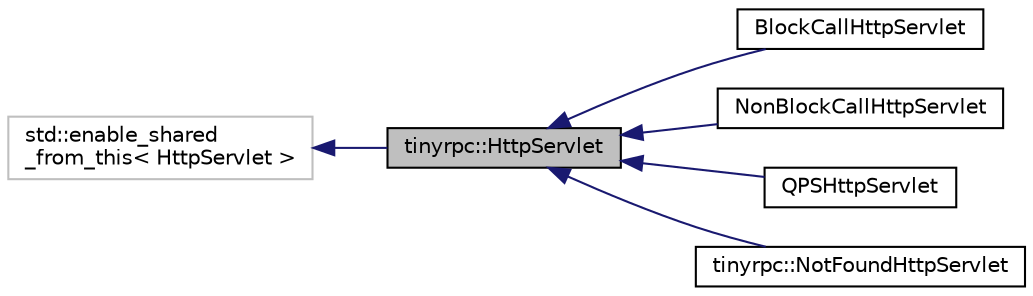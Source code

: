 digraph "tinyrpc::HttpServlet"
{
 // LATEX_PDF_SIZE
  edge [fontname="Helvetica",fontsize="10",labelfontname="Helvetica",labelfontsize="10"];
  node [fontname="Helvetica",fontsize="10",shape=record];
  rankdir="LR";
  Node1 [label="tinyrpc::HttpServlet",height=0.2,width=0.4,color="black", fillcolor="grey75", style="filled", fontcolor="black",tooltip=" "];
  Node2 -> Node1 [dir="back",color="midnightblue",fontsize="10",style="solid",fontname="Helvetica"];
  Node2 [label="std::enable_shared\l_from_this\< HttpServlet \>",height=0.2,width=0.4,color="grey75", fillcolor="white", style="filled",tooltip=" "];
  Node1 -> Node3 [dir="back",color="midnightblue",fontsize="10",style="solid",fontname="Helvetica"];
  Node3 [label="BlockCallHttpServlet",height=0.2,width=0.4,color="black", fillcolor="white", style="filled",URL="$classBlockCallHttpServlet.html",tooltip=" "];
  Node1 -> Node4 [dir="back",color="midnightblue",fontsize="10",style="solid",fontname="Helvetica"];
  Node4 [label="NonBlockCallHttpServlet",height=0.2,width=0.4,color="black", fillcolor="white", style="filled",URL="$classNonBlockCallHttpServlet.html",tooltip=" "];
  Node1 -> Node5 [dir="back",color="midnightblue",fontsize="10",style="solid",fontname="Helvetica"];
  Node5 [label="QPSHttpServlet",height=0.2,width=0.4,color="black", fillcolor="white", style="filled",URL="$classQPSHttpServlet.html",tooltip=" "];
  Node1 -> Node6 [dir="back",color="midnightblue",fontsize="10",style="solid",fontname="Helvetica"];
  Node6 [label="tinyrpc::NotFoundHttpServlet",height=0.2,width=0.4,color="black", fillcolor="white", style="filled",URL="$classtinyrpc_1_1NotFoundHttpServlet.html",tooltip=" "];
}
